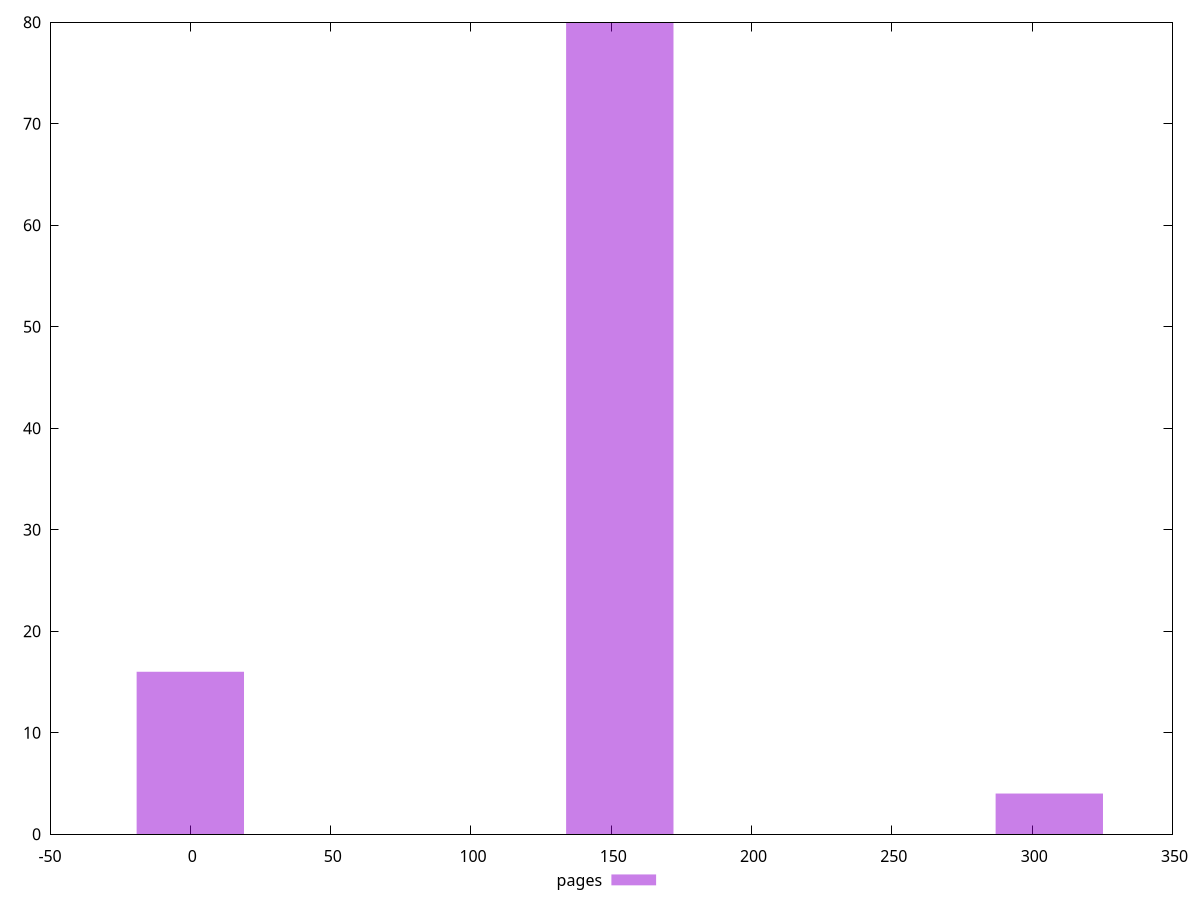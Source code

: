 $_pages <<EOF
0 16
153.04878502730548 80
306.09757005461097 4
EOF
set key outside below
set terminal pngcairo
set output "report_00005_2020-11-02T22-26-11.212Z/unused-css-rules/pages//raw_hist.png"
set yrange [0:80]
set boxwidth 38.26219625682637
set style fill transparent solid 0.5 noborder
plot $_pages title "pages" with boxes ,